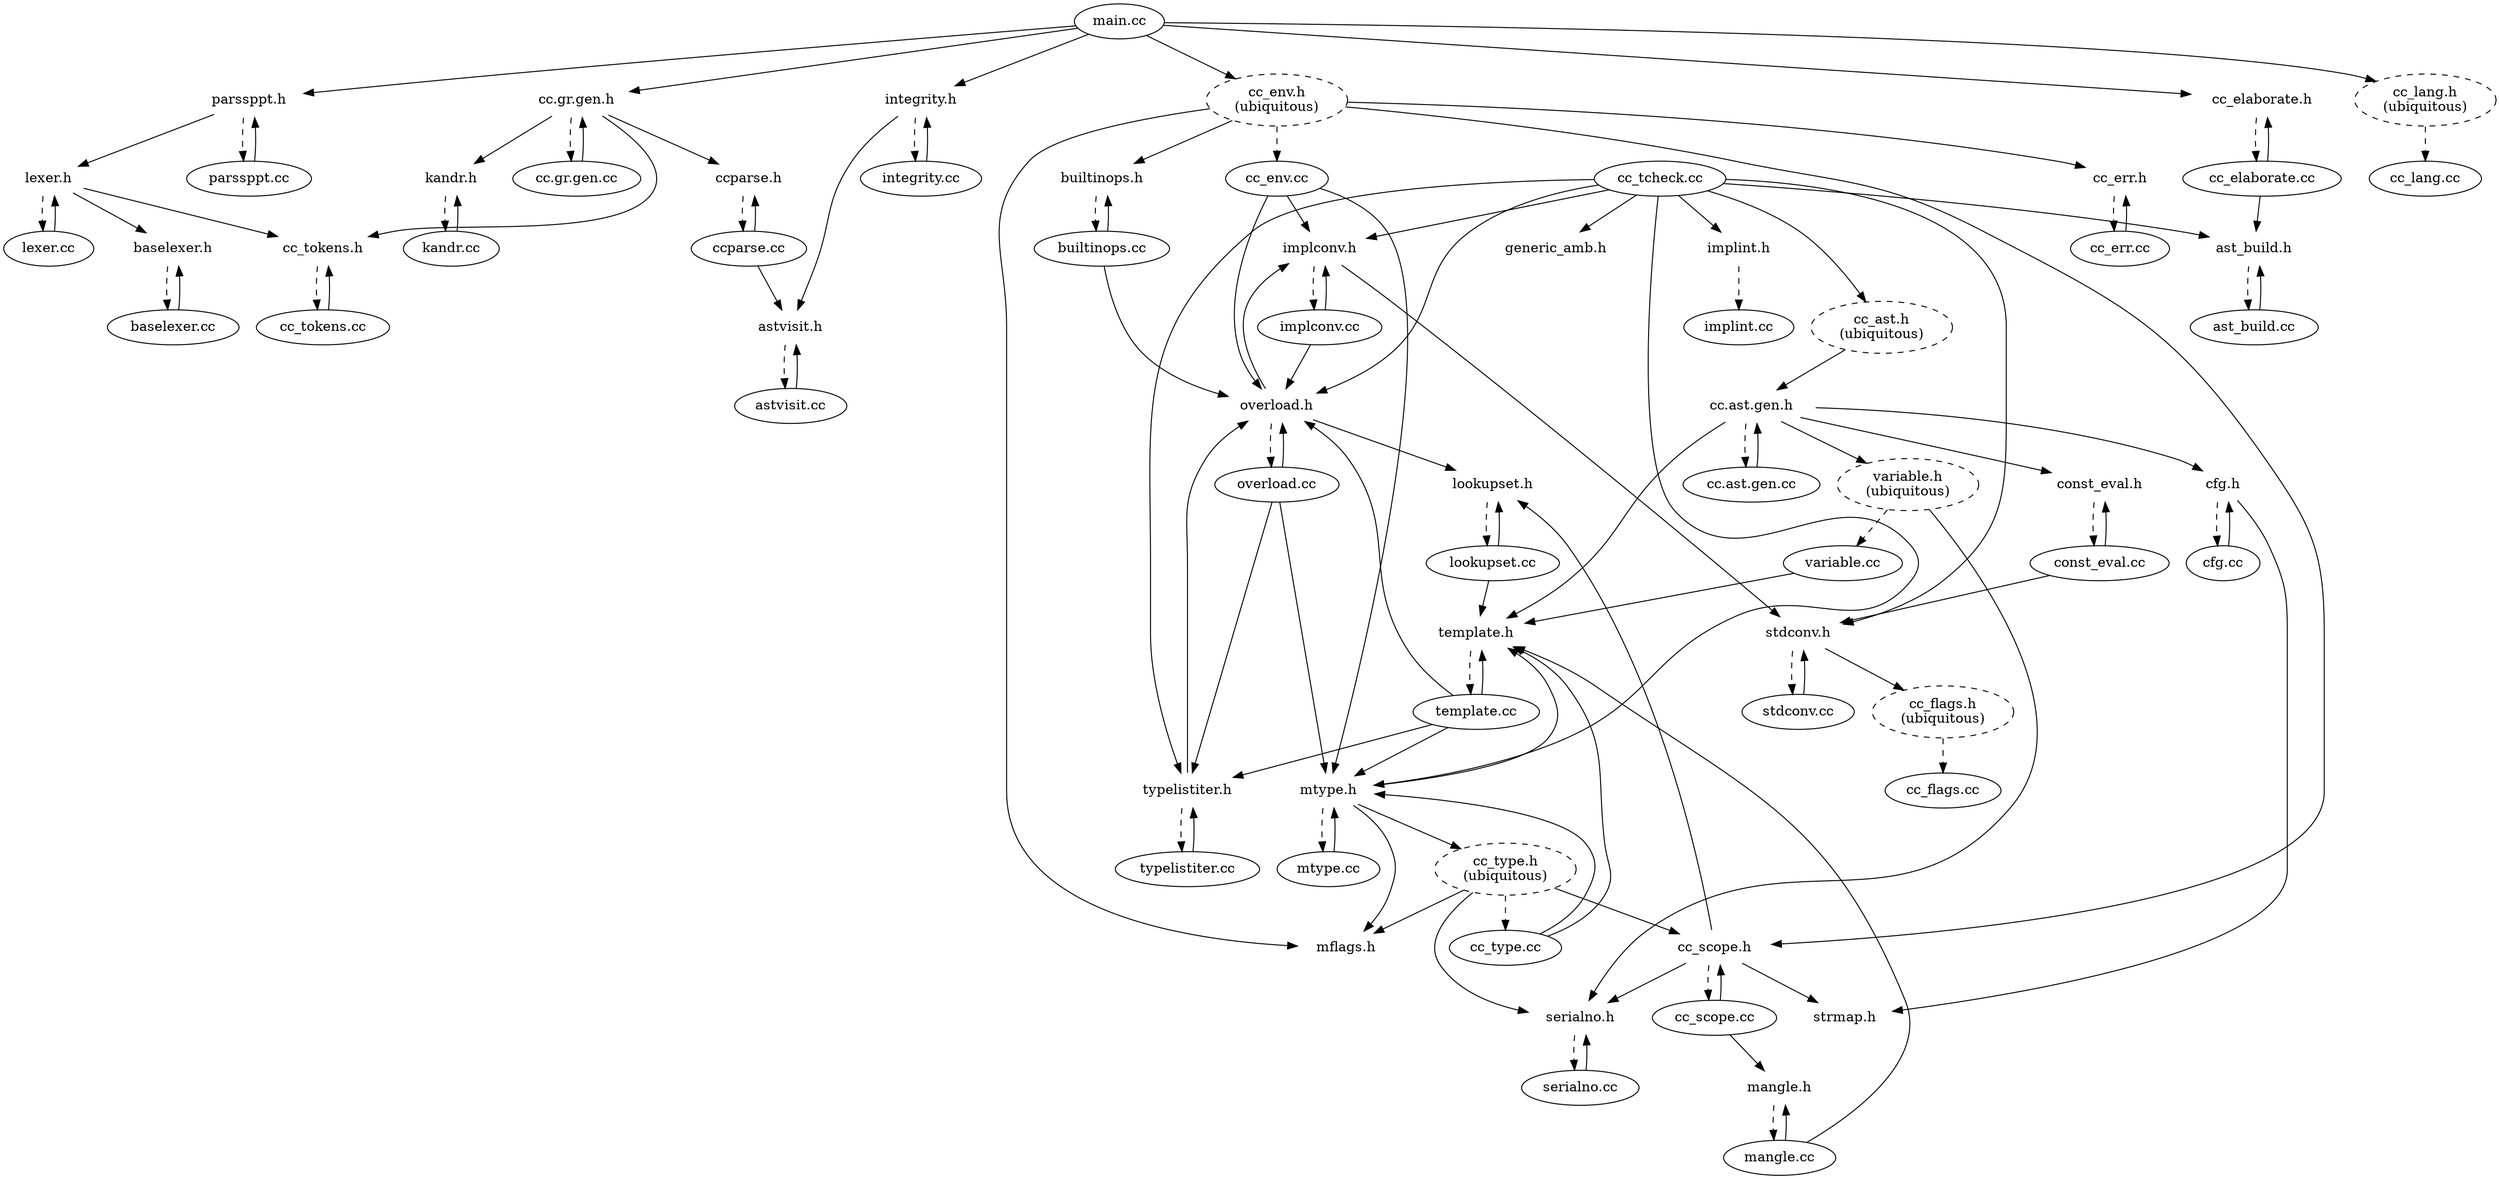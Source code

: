 // dependency graph automatically produced by
//   ../smbase/scan-depends.pl -r -Xcc_env.h=1 -Xcc_type.h=1 -Xcc_flags.h=1 -Xcc_ast.h=1 -Xvariable.h=1 -Xcc_print.h -Xsprint.h -Xcc_type_xml.h -Xmain_astxmlparse.h -Xgeneric_aux.h -Xcc_ast_aux.h -Xcc_lang.h=1 main.cc cc_tcheck.cc

digraph "Dependencies" {
  "main.cc" [
  ]
  "parssppt.h" [
    color = white
  ]
  "main.cc" -> "parssppt.h" [
  ]
  "cc_env.h" [
    label = "cc_env.h\n(ubiquitous)"
    style = dashed
  ]
  "main.cc" -> "cc_env.h" [
  ]
  "cc_lang.h" [
    label = "cc_lang.h\n(ubiquitous)"
    style = dashed
  ]
  "main.cc" -> "cc_lang.h" [
  ]
  "cc.gr.gen.h" [
    color = white
  ]
  "main.cc" -> "cc.gr.gen.h" [
  ]
  "cc_elaborate.h" [
    color = white
  ]
  "main.cc" -> "cc_elaborate.h" [
  ]
  "integrity.h" [
    color = white
  ]
  "main.cc" -> "integrity.h" [
  ]
  "cc_tcheck.cc" [
  ]
  "cc_ast.h" [
    label = "cc_ast.h\n(ubiquitous)"
    style = dashed
  ]
  "cc_tcheck.cc" -> "cc_ast.h" [
  ]
  "stdconv.h" [
    color = white
  ]
  "cc_tcheck.cc" -> "stdconv.h" [
  ]
  "implconv.h" [
    color = white
  ]
  "cc_tcheck.cc" -> "implconv.h" [
  ]
  "overload.h" [
    color = white
  ]
  "cc_tcheck.cc" -> "overload.h" [
  ]
  "generic_amb.h" [
    color = white
  ]
  "cc_tcheck.cc" -> "generic_amb.h" [
  ]
  "implint.h" [
    color = white
  ]
  "cc_tcheck.cc" -> "implint.h" [
  ]
  "ast_build.h" [
    color = white
  ]
  "cc_tcheck.cc" -> "ast_build.h" [
  ]
  "typelistiter.h" [
    color = white
  ]
  "cc_tcheck.cc" -> "typelistiter.h" [
  ]
  "mtype.h" [
    color = white
  ]
  "cc_tcheck.cc" -> "mtype.h" [
  ]
  "parssppt.cc" [
  ]
  "parssppt.h" -> "parssppt.cc" [
    style = dashed
    weight = 10
  ]
  "lexer.h" [
    color = white
  ]
  "parssppt.h" -> "lexer.h" [
  ]
  "cc_env.cc" [
  ]
  "cc_env.h" -> "cc_env.cc" [
    style = dashed
    weight = 10
  ]
  "cc_scope.h" [
    color = white
  ]
  "cc_env.h" -> "cc_scope.h" [
  ]
  "cc_err.h" [
    color = white
  ]
  "cc_env.h" -> "cc_err.h" [
  ]
  "builtinops.h" [
    color = white
  ]
  "cc_env.h" -> "builtinops.h" [
  ]
  "mflags.h" [
    color = white
  ]
  "cc_env.h" -> "mflags.h" [
  ]
  "cc_lang.cc" [
  ]
  "cc_lang.h" -> "cc_lang.cc" [
    style = dashed
    weight = 10
  ]
  "cc.gr.gen.cc" [
  ]
  "cc.gr.gen.h" -> "cc.gr.gen.cc" [
    style = dashed
    weight = 10
  ]
  "cc_tokens.h" [
    color = white
  ]
  "cc.gr.gen.h" -> "cc_tokens.h" [
  ]
  "ccparse.h" [
    color = white
  ]
  "cc.gr.gen.h" -> "ccparse.h" [
  ]
  "kandr.h" [
    color = white
  ]
  "cc.gr.gen.h" -> "kandr.h" [
  ]
  "cc_elaborate.cc" [
  ]
  "cc_elaborate.h" -> "cc_elaborate.cc" [
    style = dashed
    weight = 10
  ]
  "integrity.cc" [
  ]
  "integrity.h" -> "integrity.cc" [
    style = dashed
    weight = 10
  ]
  "astvisit.h" [
    color = white
  ]
  "integrity.h" -> "astvisit.h" [
  ]
  "cc.ast.gen.h" [
    color = white
  ]
  "cc_ast.h" -> "cc.ast.gen.h" [
  ]
  "stdconv.cc" [
  ]
  "stdconv.h" -> "stdconv.cc" [
    style = dashed
    weight = 10
  ]
  "cc_flags.h" [
    label = "cc_flags.h\n(ubiquitous)"
    style = dashed
  ]
  "stdconv.h" -> "cc_flags.h" [
  ]
  "implconv.cc" [
  ]
  "implconv.h" -> "implconv.cc" [
    style = dashed
    weight = 10
  ]
  "implconv.h" -> "stdconv.h" [
  ]
  "overload.cc" [
  ]
  "overload.h" -> "overload.cc" [
    style = dashed
    weight = 10
  ]
  "overload.h" -> "implconv.h" [
  ]
  "lookupset.h" [
    color = white
  ]
  "overload.h" -> "lookupset.h" [
  ]
  "implint.cc" [
  ]
  "implint.h" -> "implint.cc" [
    style = dashed
    weight = 10
  ]
  "ast_build.cc" [
  ]
  "ast_build.h" -> "ast_build.cc" [
    style = dashed
    weight = 10
  ]
  "typelistiter.cc" [
  ]
  "typelistiter.h" -> "typelistiter.cc" [
    style = dashed
    weight = 10
  ]
  "typelistiter.h" -> "overload.h" [
  ]
  "mtype.cc" [
  ]
  "mtype.h" -> "mtype.cc" [
    style = dashed
    weight = 10
  ]
  "mtype.h" -> "mflags.h" [
  ]
  "cc_type.h" [
    label = "cc_type.h\n(ubiquitous)"
    style = dashed
  ]
  "mtype.h" -> "cc_type.h" [
  ]
  "template.h" [
    color = white
  ]
  "mtype.h" -> "template.h" [
  ]
  "parssppt.cc" -> "parssppt.h" [
    weight = 10
  ]
  "lexer.cc" [
  ]
  "lexer.h" -> "lexer.cc" [
    style = dashed
    weight = 10
  ]
  "baselexer.h" [
    color = white
  ]
  "lexer.h" -> "baselexer.h" [
  ]
  "lexer.h" -> "cc_tokens.h" [
  ]
  "cc_env.cc" -> "overload.h" [
  ]
  "cc_env.cc" -> "mtype.h" [
  ]
  "cc_env.cc" -> "implconv.h" [
  ]
  "cc_scope.cc" [
  ]
  "cc_scope.h" -> "cc_scope.cc" [
    style = dashed
    weight = 10
  ]
  "serialno.h" [
    color = white
  ]
  "cc_scope.h" -> "serialno.h" [
  ]
  "strmap.h" [
    color = white
  ]
  "cc_scope.h" -> "strmap.h" [
  ]
  "cc_scope.h" -> "lookupset.h" [
  ]
  "cc_err.cc" [
  ]
  "cc_err.h" -> "cc_err.cc" [
    style = dashed
    weight = 10
  ]
  "builtinops.cc" [
  ]
  "builtinops.h" -> "builtinops.cc" [
    style = dashed
    weight = 10
  ]
  "cc.gr.gen.cc" -> "cc.gr.gen.h" [
    weight = 10
  ]
  "cc_tokens.cc" [
  ]
  "cc_tokens.h" -> "cc_tokens.cc" [
    style = dashed
    weight = 10
  ]
  "ccparse.cc" [
  ]
  "ccparse.h" -> "ccparse.cc" [
    style = dashed
    weight = 10
  ]
  "kandr.cc" [
  ]
  "kandr.h" -> "kandr.cc" [
    style = dashed
    weight = 10
  ]
  "cc_elaborate.cc" -> "cc_elaborate.h" [
    weight = 10
  ]
  "cc_elaborate.cc" -> "ast_build.h" [
  ]
  "integrity.cc" -> "integrity.h" [
    weight = 10
  ]
  "astvisit.cc" [
  ]
  "astvisit.h" -> "astvisit.cc" [
    style = dashed
    weight = 10
  ]
  "cc.ast.gen.cc" [
  ]
  "cc.ast.gen.h" -> "cc.ast.gen.cc" [
    style = dashed
    weight = 10
  ]
  "variable.h" [
    label = "variable.h\n(ubiquitous)"
    style = dashed
  ]
  "cc.ast.gen.h" -> "variable.h" [
  ]
  "cc.ast.gen.h" -> "template.h" [
  ]
  "const_eval.h" [
    color = white
  ]
  "cc.ast.gen.h" -> "const_eval.h" [
  ]
  "cfg.h" [
    color = white
  ]
  "cc.ast.gen.h" -> "cfg.h" [
  ]
  "stdconv.cc" -> "stdconv.h" [
    weight = 10
  ]
  "cc_flags.cc" [
  ]
  "cc_flags.h" -> "cc_flags.cc" [
    style = dashed
    weight = 10
  ]
  "implconv.cc" -> "implconv.h" [
    weight = 10
  ]
  "implconv.cc" -> "overload.h" [
  ]
  "overload.cc" -> "overload.h" [
    weight = 10
  ]
  "overload.cc" -> "typelistiter.h" [
  ]
  "overload.cc" -> "mtype.h" [
  ]
  "lookupset.cc" [
  ]
  "lookupset.h" -> "lookupset.cc" [
    style = dashed
    weight = 10
  ]
  "ast_build.cc" -> "ast_build.h" [
    weight = 10
  ]
  "typelistiter.cc" -> "typelistiter.h" [
    weight = 10
  ]
  "mtype.cc" -> "mtype.h" [
    weight = 10
  ]
  "cc_type.cc" [
  ]
  "cc_type.h" -> "cc_type.cc" [
    style = dashed
    weight = 10
  ]
  "cc_type.h" -> "cc_scope.h" [
  ]
  "cc_type.h" -> "serialno.h" [
  ]
  "cc_type.h" -> "mflags.h" [
  ]
  "template.cc" [
  ]
  "template.h" -> "template.cc" [
    style = dashed
    weight = 10
  ]
  "lexer.cc" -> "lexer.h" [
    weight = 10
  ]
  "baselexer.cc" [
  ]
  "baselexer.h" -> "baselexer.cc" [
    style = dashed
    weight = 10
  ]
  "cc_scope.cc" -> "cc_scope.h" [
    weight = 10
  ]
  "mangle.h" [
    color = white
  ]
  "cc_scope.cc" -> "mangle.h" [
  ]
  "serialno.cc" [
  ]
  "serialno.h" -> "serialno.cc" [
    style = dashed
    weight = 10
  ]
  "cc_err.cc" -> "cc_err.h" [
    weight = 10
  ]
  "builtinops.cc" -> "builtinops.h" [
    weight = 10
  ]
  "builtinops.cc" -> "overload.h" [
  ]
  "cc_tokens.cc" -> "cc_tokens.h" [
    weight = 10
  ]
  "ccparse.cc" -> "ccparse.h" [
    weight = 10
  ]
  "ccparse.cc" -> "astvisit.h" [
  ]
  "kandr.cc" -> "kandr.h" [
    weight = 10
  ]
  "astvisit.cc" -> "astvisit.h" [
    weight = 10
  ]
  "cc.ast.gen.cc" -> "cc.ast.gen.h" [
    weight = 10
  ]
  "variable.cc" [
  ]
  "variable.h" -> "variable.cc" [
    style = dashed
    weight = 10
  ]
  "variable.h" -> "serialno.h" [
  ]
  "const_eval.cc" [
  ]
  "const_eval.h" -> "const_eval.cc" [
    style = dashed
    weight = 10
  ]
  "cfg.cc" [
  ]
  "cfg.h" -> "cfg.cc" [
    style = dashed
    weight = 10
  ]
  "cfg.h" -> "strmap.h" [
  ]
  "lookupset.cc" -> "lookupset.h" [
    weight = 10
  ]
  "lookupset.cc" -> "template.h" [
  ]
  "cc_type.cc" -> "template.h" [
  ]
  "cc_type.cc" -> "mtype.h" [
  ]
  "template.cc" -> "template.h" [
    weight = 10
  ]
  "template.cc" -> "overload.h" [
  ]
  "template.cc" -> "typelistiter.h" [
  ]
  "template.cc" -> "mtype.h" [
  ]
  "baselexer.cc" -> "baselexer.h" [
    weight = 10
  ]
  "mangle.cc" [
  ]
  "mangle.h" -> "mangle.cc" [
    style = dashed
    weight = 10
  ]
  "serialno.cc" -> "serialno.h" [
    weight = 10
  ]
  "variable.cc" -> "template.h" [
  ]
  "const_eval.cc" -> "const_eval.h" [
    weight = 10
  ]
  "const_eval.cc" -> "stdconv.h" [
  ]
  "cfg.cc" -> "cfg.h" [
    weight = 10
  ]
  "mangle.cc" -> "mangle.h" [
    weight = 10
  ]
  "mangle.cc" -> "template.h" [
  ]
}
